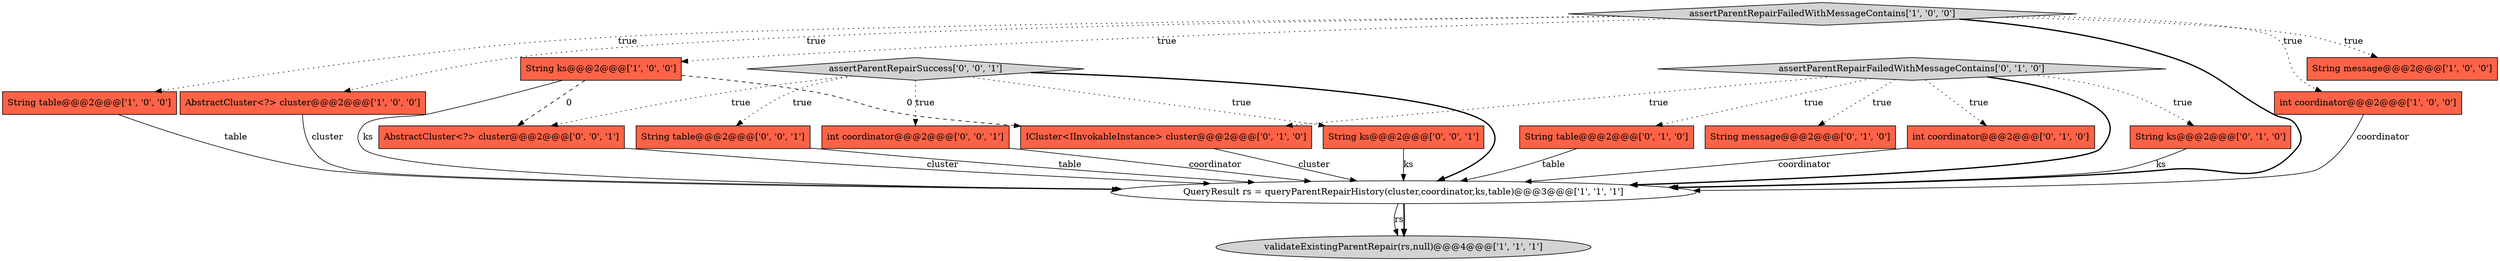 digraph {
6 [style = filled, label = "String table@@@2@@@['1', '0', '0']", fillcolor = tomato, shape = box image = "AAA0AAABBB1BBB"];
14 [style = filled, label = "String table@@@2@@@['0', '0', '1']", fillcolor = tomato, shape = box image = "AAA0AAABBB3BBB"];
16 [style = filled, label = "String ks@@@2@@@['0', '0', '1']", fillcolor = tomato, shape = box image = "AAA0AAABBB3BBB"];
11 [style = filled, label = "String message@@@2@@@['0', '1', '0']", fillcolor = tomato, shape = box image = "AAA0AAABBB2BBB"];
7 [style = filled, label = "String ks@@@2@@@['1', '0', '0']", fillcolor = tomato, shape = box image = "AAA1AAABBB1BBB"];
13 [style = filled, label = "ICluster<IInvokableInstance> cluster@@@2@@@['0', '1', '0']", fillcolor = tomato, shape = box image = "AAA1AAABBB2BBB"];
2 [style = filled, label = "AbstractCluster<?> cluster@@@2@@@['1', '0', '0']", fillcolor = tomato, shape = box image = "AAA0AAABBB1BBB"];
9 [style = filled, label = "String table@@@2@@@['0', '1', '0']", fillcolor = tomato, shape = box image = "AAA0AAABBB2BBB"];
1 [style = filled, label = "validateExistingParentRepair(rs,null)@@@4@@@['1', '1', '1']", fillcolor = lightgray, shape = ellipse image = "AAA0AAABBB1BBB"];
8 [style = filled, label = "int coordinator@@@2@@@['0', '1', '0']", fillcolor = tomato, shape = box image = "AAA0AAABBB2BBB"];
17 [style = filled, label = "AbstractCluster<?> cluster@@@2@@@['0', '0', '1']", fillcolor = tomato, shape = box image = "AAA0AAABBB3BBB"];
5 [style = filled, label = "QueryResult rs = queryParentRepairHistory(cluster,coordinator,ks,table)@@@3@@@['1', '1', '1']", fillcolor = white, shape = ellipse image = "AAA0AAABBB1BBB"];
12 [style = filled, label = "assertParentRepairFailedWithMessageContains['0', '1', '0']", fillcolor = lightgray, shape = diamond image = "AAA0AAABBB2BBB"];
18 [style = filled, label = "assertParentRepairSuccess['0', '0', '1']", fillcolor = lightgray, shape = diamond image = "AAA0AAABBB3BBB"];
4 [style = filled, label = "assertParentRepairFailedWithMessageContains['1', '0', '0']", fillcolor = lightgray, shape = diamond image = "AAA0AAABBB1BBB"];
0 [style = filled, label = "String message@@@2@@@['1', '0', '0']", fillcolor = tomato, shape = box image = "AAA0AAABBB1BBB"];
10 [style = filled, label = "String ks@@@2@@@['0', '1', '0']", fillcolor = tomato, shape = box image = "AAA0AAABBB2BBB"];
15 [style = filled, label = "int coordinator@@@2@@@['0', '0', '1']", fillcolor = tomato, shape = box image = "AAA0AAABBB3BBB"];
3 [style = filled, label = "int coordinator@@@2@@@['1', '0', '0']", fillcolor = tomato, shape = box image = "AAA0AAABBB1BBB"];
4->6 [style = dotted, label="true"];
9->5 [style = solid, label="table"];
12->5 [style = bold, label=""];
6->5 [style = solid, label="table"];
3->5 [style = solid, label="coordinator"];
18->16 [style = dotted, label="true"];
7->17 [style = dashed, label="0"];
12->8 [style = dotted, label="true"];
4->0 [style = dotted, label="true"];
18->15 [style = dotted, label="true"];
4->7 [style = dotted, label="true"];
16->5 [style = solid, label="ks"];
10->5 [style = solid, label="ks"];
8->5 [style = solid, label="coordinator"];
5->1 [style = solid, label="rs"];
18->14 [style = dotted, label="true"];
14->5 [style = solid, label="table"];
17->5 [style = solid, label="cluster"];
12->11 [style = dotted, label="true"];
7->5 [style = solid, label="ks"];
5->1 [style = bold, label=""];
12->13 [style = dotted, label="true"];
4->3 [style = dotted, label="true"];
12->10 [style = dotted, label="true"];
18->5 [style = bold, label=""];
7->13 [style = dashed, label="0"];
13->5 [style = solid, label="cluster"];
18->17 [style = dotted, label="true"];
15->5 [style = solid, label="coordinator"];
2->5 [style = solid, label="cluster"];
4->5 [style = bold, label=""];
4->2 [style = dotted, label="true"];
12->9 [style = dotted, label="true"];
}
